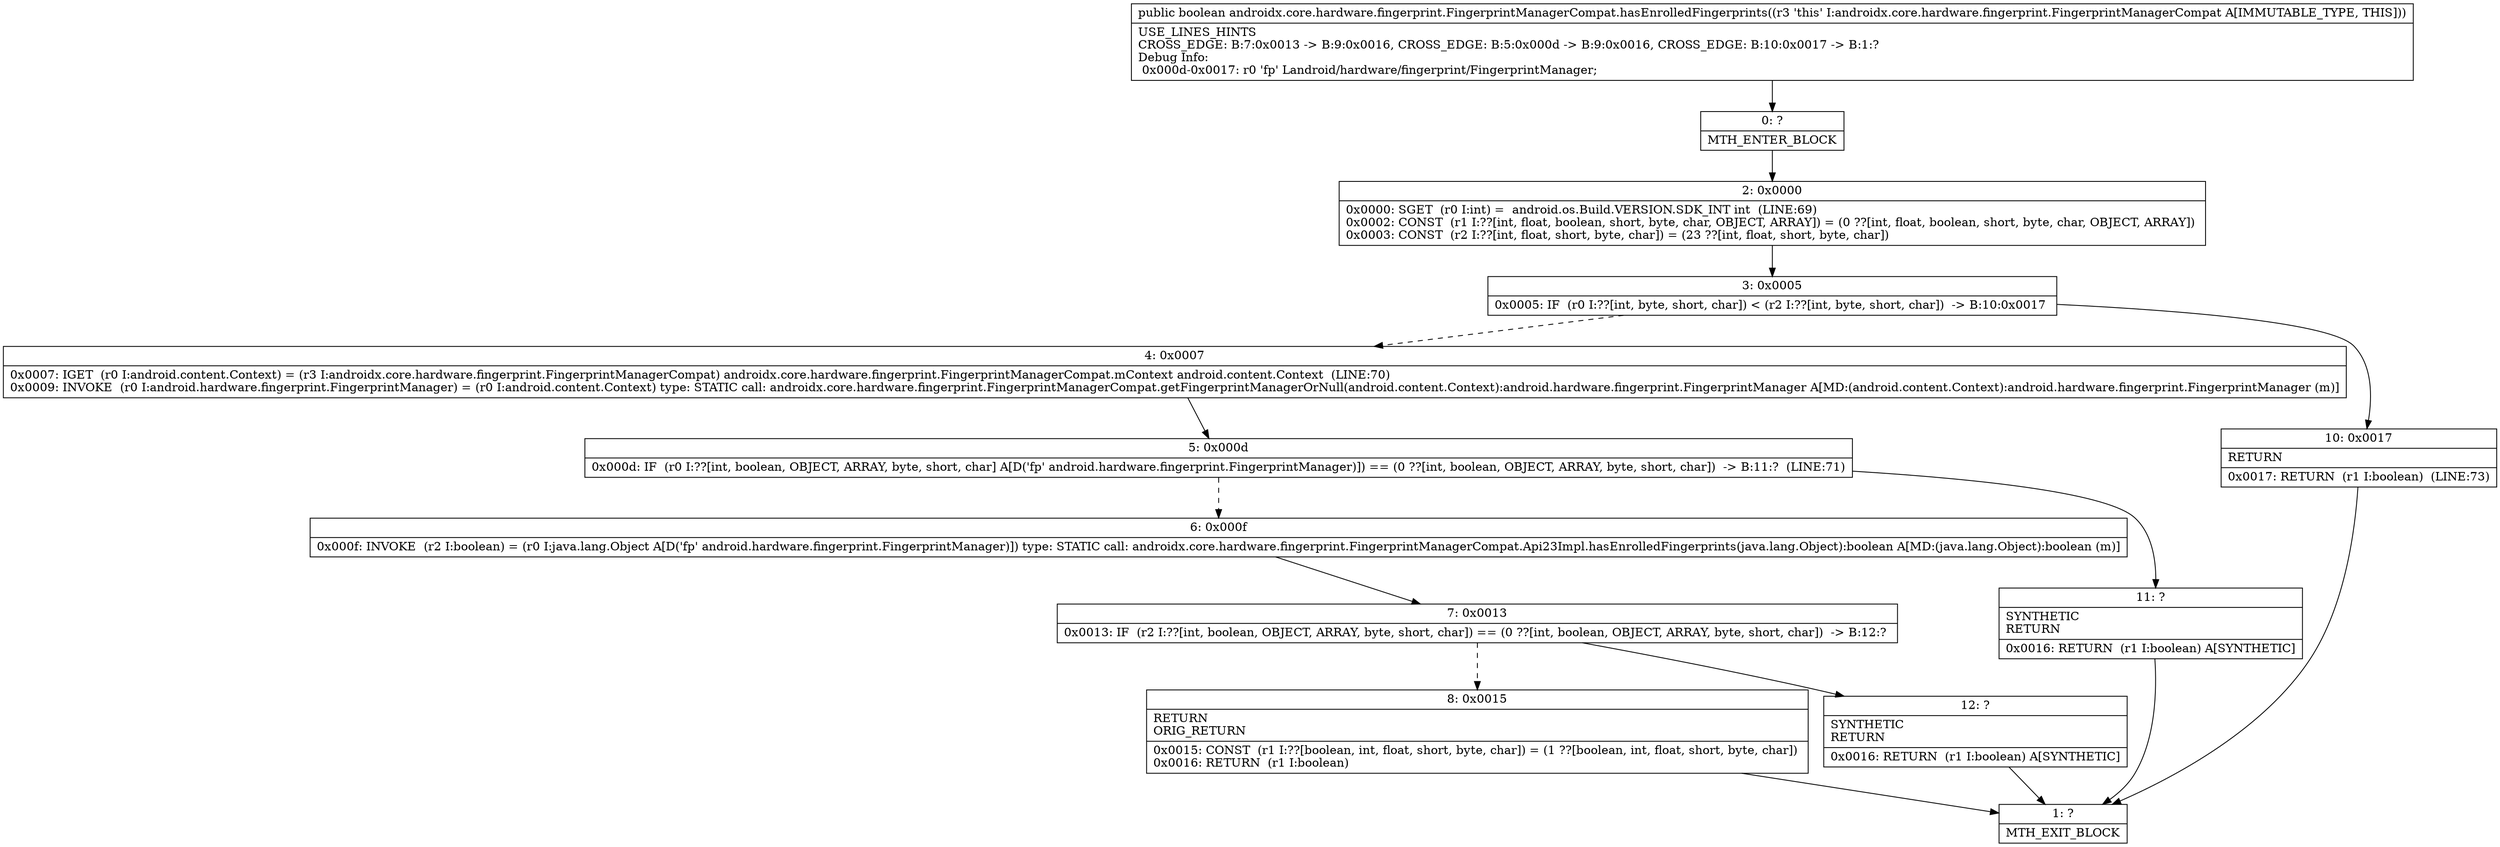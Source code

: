 digraph "CFG forandroidx.core.hardware.fingerprint.FingerprintManagerCompat.hasEnrolledFingerprints()Z" {
Node_0 [shape=record,label="{0\:\ ?|MTH_ENTER_BLOCK\l}"];
Node_2 [shape=record,label="{2\:\ 0x0000|0x0000: SGET  (r0 I:int) =  android.os.Build.VERSION.SDK_INT int  (LINE:69)\l0x0002: CONST  (r1 I:??[int, float, boolean, short, byte, char, OBJECT, ARRAY]) = (0 ??[int, float, boolean, short, byte, char, OBJECT, ARRAY]) \l0x0003: CONST  (r2 I:??[int, float, short, byte, char]) = (23 ??[int, float, short, byte, char]) \l}"];
Node_3 [shape=record,label="{3\:\ 0x0005|0x0005: IF  (r0 I:??[int, byte, short, char]) \< (r2 I:??[int, byte, short, char])  \-\> B:10:0x0017 \l}"];
Node_4 [shape=record,label="{4\:\ 0x0007|0x0007: IGET  (r0 I:android.content.Context) = (r3 I:androidx.core.hardware.fingerprint.FingerprintManagerCompat) androidx.core.hardware.fingerprint.FingerprintManagerCompat.mContext android.content.Context  (LINE:70)\l0x0009: INVOKE  (r0 I:android.hardware.fingerprint.FingerprintManager) = (r0 I:android.content.Context) type: STATIC call: androidx.core.hardware.fingerprint.FingerprintManagerCompat.getFingerprintManagerOrNull(android.content.Context):android.hardware.fingerprint.FingerprintManager A[MD:(android.content.Context):android.hardware.fingerprint.FingerprintManager (m)]\l}"];
Node_5 [shape=record,label="{5\:\ 0x000d|0x000d: IF  (r0 I:??[int, boolean, OBJECT, ARRAY, byte, short, char] A[D('fp' android.hardware.fingerprint.FingerprintManager)]) == (0 ??[int, boolean, OBJECT, ARRAY, byte, short, char])  \-\> B:11:?  (LINE:71)\l}"];
Node_6 [shape=record,label="{6\:\ 0x000f|0x000f: INVOKE  (r2 I:boolean) = (r0 I:java.lang.Object A[D('fp' android.hardware.fingerprint.FingerprintManager)]) type: STATIC call: androidx.core.hardware.fingerprint.FingerprintManagerCompat.Api23Impl.hasEnrolledFingerprints(java.lang.Object):boolean A[MD:(java.lang.Object):boolean (m)]\l}"];
Node_7 [shape=record,label="{7\:\ 0x0013|0x0013: IF  (r2 I:??[int, boolean, OBJECT, ARRAY, byte, short, char]) == (0 ??[int, boolean, OBJECT, ARRAY, byte, short, char])  \-\> B:12:? \l}"];
Node_8 [shape=record,label="{8\:\ 0x0015|RETURN\lORIG_RETURN\l|0x0015: CONST  (r1 I:??[boolean, int, float, short, byte, char]) = (1 ??[boolean, int, float, short, byte, char]) \l0x0016: RETURN  (r1 I:boolean) \l}"];
Node_1 [shape=record,label="{1\:\ ?|MTH_EXIT_BLOCK\l}"];
Node_12 [shape=record,label="{12\:\ ?|SYNTHETIC\lRETURN\l|0x0016: RETURN  (r1 I:boolean) A[SYNTHETIC]\l}"];
Node_11 [shape=record,label="{11\:\ ?|SYNTHETIC\lRETURN\l|0x0016: RETURN  (r1 I:boolean) A[SYNTHETIC]\l}"];
Node_10 [shape=record,label="{10\:\ 0x0017|RETURN\l|0x0017: RETURN  (r1 I:boolean)  (LINE:73)\l}"];
MethodNode[shape=record,label="{public boolean androidx.core.hardware.fingerprint.FingerprintManagerCompat.hasEnrolledFingerprints((r3 'this' I:androidx.core.hardware.fingerprint.FingerprintManagerCompat A[IMMUTABLE_TYPE, THIS]))  | USE_LINES_HINTS\lCROSS_EDGE: B:7:0x0013 \-\> B:9:0x0016, CROSS_EDGE: B:5:0x000d \-\> B:9:0x0016, CROSS_EDGE: B:10:0x0017 \-\> B:1:?\lDebug Info:\l  0x000d\-0x0017: r0 'fp' Landroid\/hardware\/fingerprint\/FingerprintManager;\l}"];
MethodNode -> Node_0;Node_0 -> Node_2;
Node_2 -> Node_3;
Node_3 -> Node_4[style=dashed];
Node_3 -> Node_10;
Node_4 -> Node_5;
Node_5 -> Node_6[style=dashed];
Node_5 -> Node_11;
Node_6 -> Node_7;
Node_7 -> Node_8[style=dashed];
Node_7 -> Node_12;
Node_8 -> Node_1;
Node_12 -> Node_1;
Node_11 -> Node_1;
Node_10 -> Node_1;
}

